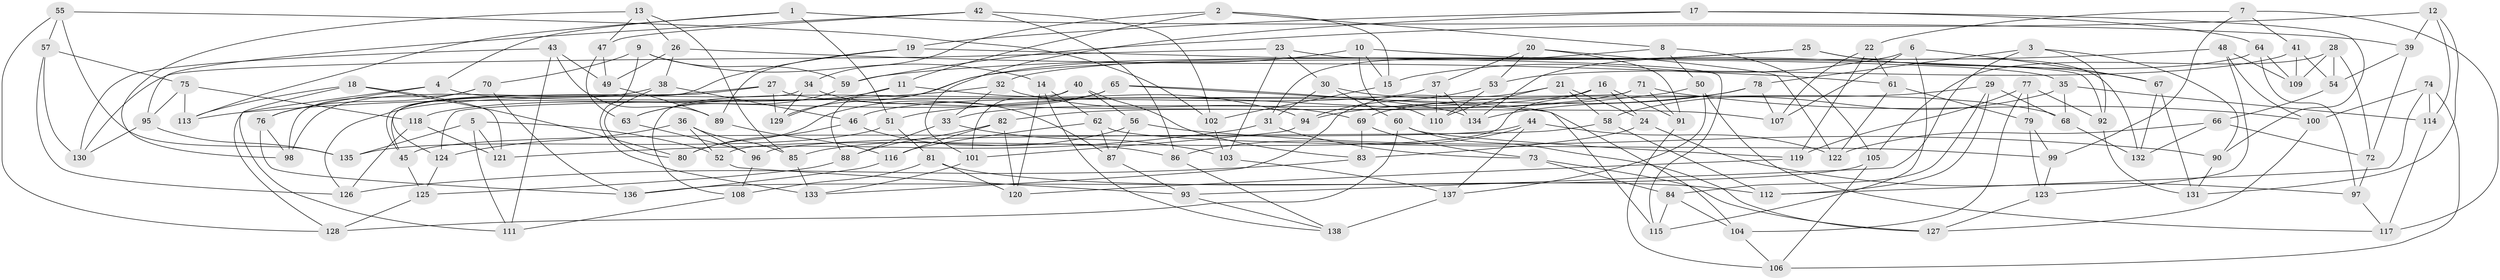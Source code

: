 // coarse degree distribution, {4: 0.5, 6: 0.41304347826086957, 5: 0.06521739130434782, 3: 0.021739130434782608}
// Generated by graph-tools (version 1.1) at 2025/52/02/27/25 19:52:32]
// undirected, 138 vertices, 276 edges
graph export_dot {
graph [start="1"]
  node [color=gray90,style=filled];
  1;
  2;
  3;
  4;
  5;
  6;
  7;
  8;
  9;
  10;
  11;
  12;
  13;
  14;
  15;
  16;
  17;
  18;
  19;
  20;
  21;
  22;
  23;
  24;
  25;
  26;
  27;
  28;
  29;
  30;
  31;
  32;
  33;
  34;
  35;
  36;
  37;
  38;
  39;
  40;
  41;
  42;
  43;
  44;
  45;
  46;
  47;
  48;
  49;
  50;
  51;
  52;
  53;
  54;
  55;
  56;
  57;
  58;
  59;
  60;
  61;
  62;
  63;
  64;
  65;
  66;
  67;
  68;
  69;
  70;
  71;
  72;
  73;
  74;
  75;
  76;
  77;
  78;
  79;
  80;
  81;
  82;
  83;
  84;
  85;
  86;
  87;
  88;
  89;
  90;
  91;
  92;
  93;
  94;
  95;
  96;
  97;
  98;
  99;
  100;
  101;
  102;
  103;
  104;
  105;
  106;
  107;
  108;
  109;
  110;
  111;
  112;
  113;
  114;
  115;
  116;
  117;
  118;
  119;
  120;
  121;
  122;
  123;
  124;
  125;
  126;
  127;
  128;
  129;
  130;
  131;
  132;
  133;
  134;
  135;
  136;
  137;
  138;
  1 -- 4;
  1 -- 113;
  1 -- 39;
  1 -- 51;
  2 -- 34;
  2 -- 8;
  2 -- 15;
  2 -- 11;
  3 -- 92;
  3 -- 93;
  3 -- 78;
  3 -- 90;
  4 -- 128;
  4 -- 76;
  4 -- 104;
  5 -- 135;
  5 -- 121;
  5 -- 52;
  5 -- 111;
  6 -- 15;
  6 -- 115;
  6 -- 107;
  6 -- 67;
  7 -- 117;
  7 -- 99;
  7 -- 41;
  7 -- 22;
  8 -- 31;
  8 -- 105;
  8 -- 50;
  9 -- 133;
  9 -- 59;
  9 -- 14;
  9 -- 70;
  10 -- 88;
  10 -- 110;
  10 -- 92;
  10 -- 15;
  11 -- 129;
  11 -- 63;
  11 -- 94;
  12 -- 59;
  12 -- 131;
  12 -- 114;
  12 -- 39;
  13 -- 85;
  13 -- 26;
  13 -- 98;
  13 -- 47;
  14 -- 62;
  14 -- 138;
  14 -- 120;
  15 -- 102;
  16 -- 91;
  16 -- 33;
  16 -- 52;
  16 -- 24;
  17 -- 19;
  17 -- 90;
  17 -- 101;
  17 -- 64;
  18 -- 121;
  18 -- 111;
  18 -- 80;
  18 -- 113;
  19 -- 45;
  19 -- 89;
  19 -- 35;
  20 -- 91;
  20 -- 37;
  20 -- 53;
  20 -- 122;
  21 -- 110;
  21 -- 58;
  21 -- 24;
  21 -- 133;
  22 -- 61;
  22 -- 119;
  22 -- 107;
  23 -- 115;
  23 -- 103;
  23 -- 130;
  23 -- 30;
  24 -- 97;
  24 -- 83;
  25 -- 129;
  25 -- 67;
  25 -- 32;
  25 -- 132;
  26 -- 49;
  26 -- 61;
  26 -- 38;
  27 -- 107;
  27 -- 126;
  27 -- 124;
  27 -- 129;
  28 -- 105;
  28 -- 109;
  28 -- 54;
  28 -- 72;
  29 -- 84;
  29 -- 68;
  29 -- 69;
  29 -- 112;
  30 -- 68;
  30 -- 60;
  30 -- 31;
  31 -- 121;
  31 -- 73;
  32 -- 113;
  32 -- 69;
  32 -- 33;
  33 -- 103;
  33 -- 88;
  34 -- 129;
  34 -- 45;
  34 -- 87;
  35 -- 114;
  35 -- 58;
  35 -- 68;
  36 -- 85;
  36 -- 52;
  36 -- 96;
  36 -- 124;
  37 -- 110;
  37 -- 46;
  37 -- 134;
  38 -- 80;
  38 -- 46;
  38 -- 98;
  39 -- 54;
  39 -- 72;
  40 -- 101;
  40 -- 83;
  40 -- 108;
  40 -- 56;
  41 -- 53;
  41 -- 109;
  41 -- 54;
  42 -- 86;
  42 -- 47;
  42 -- 102;
  42 -- 95;
  43 -- 49;
  43 -- 130;
  43 -- 111;
  43 -- 89;
  44 -- 45;
  44 -- 122;
  44 -- 86;
  44 -- 137;
  45 -- 125;
  46 -- 86;
  46 -- 80;
  47 -- 63;
  47 -- 49;
  48 -- 100;
  48 -- 59;
  48 -- 123;
  48 -- 109;
  49 -- 89;
  50 -- 117;
  50 -- 51;
  50 -- 137;
  51 -- 81;
  51 -- 135;
  52 -- 93;
  53 -- 94;
  53 -- 110;
  54 -- 66;
  55 -- 128;
  55 -- 57;
  55 -- 135;
  55 -- 102;
  56 -- 87;
  56 -- 85;
  56 -- 90;
  57 -- 75;
  57 -- 130;
  57 -- 126;
  58 -- 96;
  58 -- 112;
  59 -- 63;
  60 -- 119;
  60 -- 128;
  60 -- 127;
  61 -- 79;
  61 -- 122;
  62 -- 116;
  62 -- 87;
  62 -- 99;
  63 -- 96;
  64 -- 97;
  64 -- 134;
  64 -- 109;
  65 -- 134;
  65 -- 118;
  65 -- 115;
  65 -- 80;
  66 -- 72;
  66 -- 132;
  66 -- 122;
  67 -- 131;
  67 -- 132;
  68 -- 132;
  69 -- 73;
  69 -- 83;
  70 -- 76;
  70 -- 98;
  70 -- 136;
  71 -- 91;
  71 -- 100;
  71 -- 124;
  71 -- 82;
  72 -- 97;
  73 -- 84;
  73 -- 127;
  74 -- 112;
  74 -- 106;
  74 -- 114;
  74 -- 100;
  75 -- 113;
  75 -- 118;
  75 -- 95;
  76 -- 136;
  76 -- 98;
  77 -- 119;
  77 -- 104;
  77 -- 79;
  77 -- 92;
  78 -- 107;
  78 -- 134;
  78 -- 94;
  79 -- 99;
  79 -- 123;
  81 -- 120;
  81 -- 108;
  81 -- 112;
  82 -- 116;
  82 -- 120;
  82 -- 88;
  83 -- 126;
  84 -- 115;
  84 -- 104;
  85 -- 133;
  86 -- 138;
  87 -- 93;
  88 -- 125;
  89 -- 116;
  90 -- 131;
  91 -- 106;
  92 -- 131;
  93 -- 138;
  94 -- 101;
  95 -- 135;
  95 -- 130;
  96 -- 108;
  97 -- 117;
  99 -- 123;
  100 -- 127;
  101 -- 133;
  102 -- 103;
  103 -- 137;
  104 -- 106;
  105 -- 106;
  105 -- 136;
  108 -- 111;
  114 -- 117;
  116 -- 136;
  118 -- 121;
  118 -- 126;
  119 -- 120;
  123 -- 127;
  124 -- 125;
  125 -- 128;
  137 -- 138;
}
